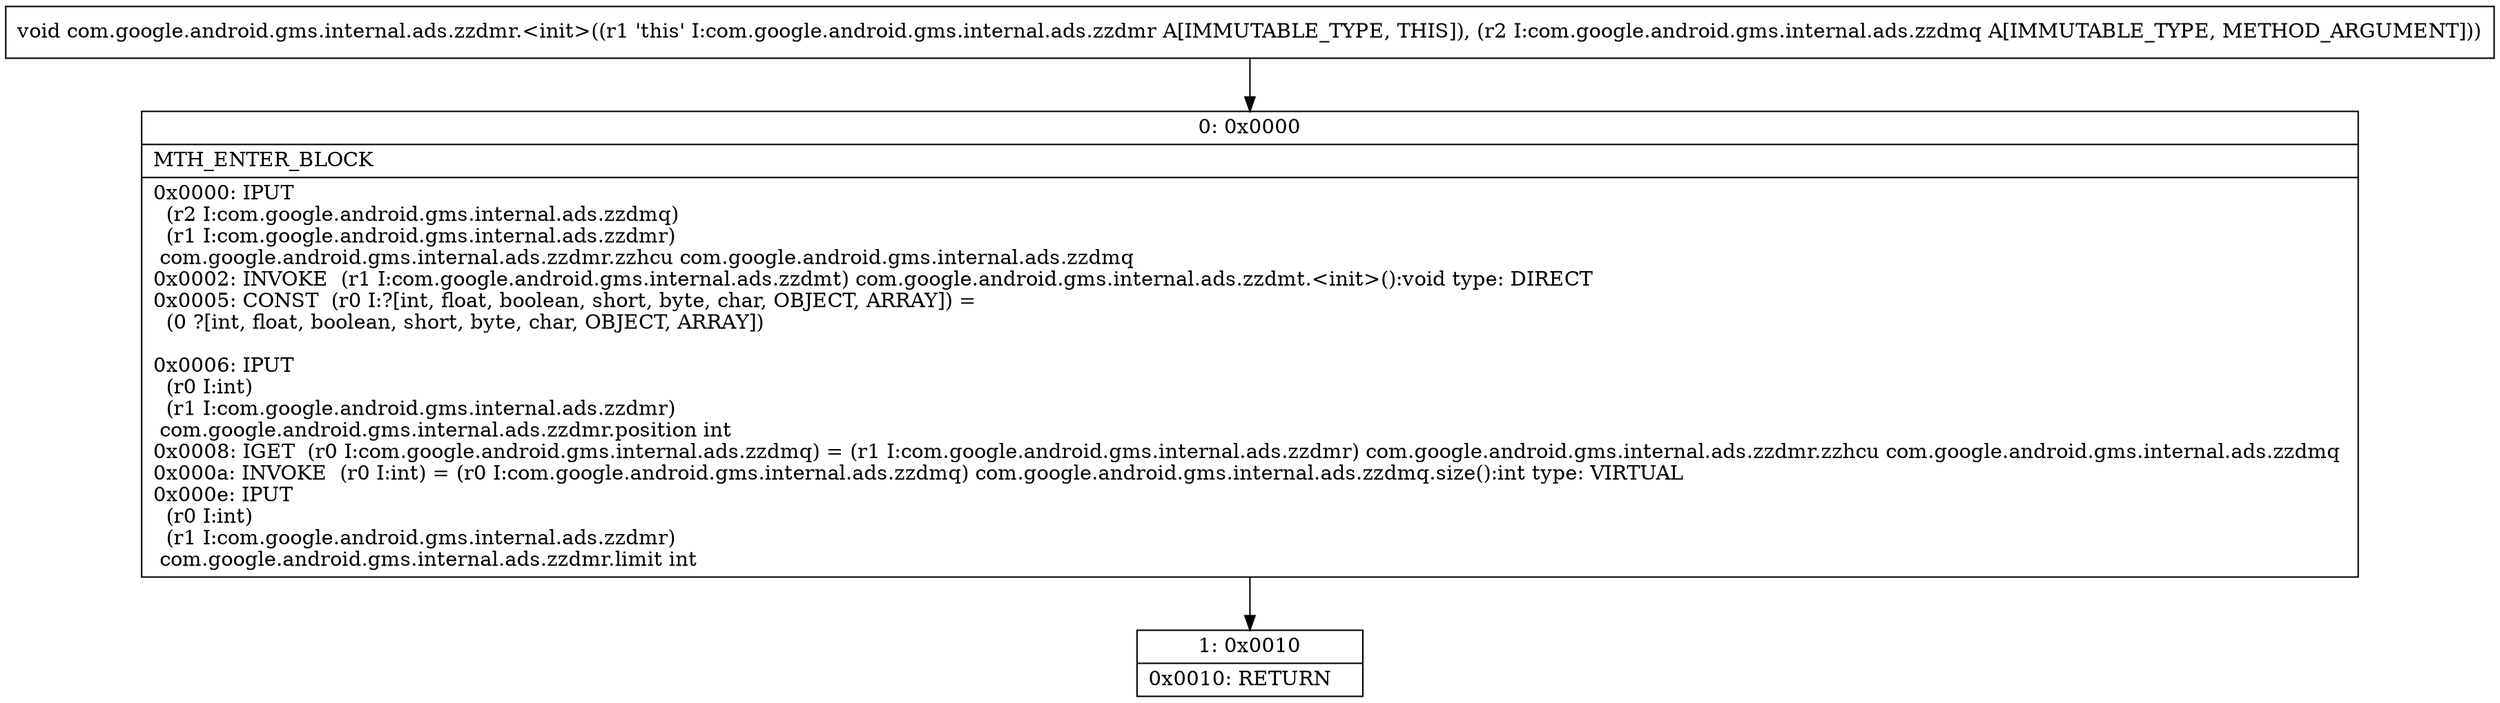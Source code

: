 digraph "CFG forcom.google.android.gms.internal.ads.zzdmr.\<init\>(Lcom\/google\/android\/gms\/internal\/ads\/zzdmq;)V" {
Node_0 [shape=record,label="{0\:\ 0x0000|MTH_ENTER_BLOCK\l|0x0000: IPUT  \l  (r2 I:com.google.android.gms.internal.ads.zzdmq)\l  (r1 I:com.google.android.gms.internal.ads.zzdmr)\l com.google.android.gms.internal.ads.zzdmr.zzhcu com.google.android.gms.internal.ads.zzdmq \l0x0002: INVOKE  (r1 I:com.google.android.gms.internal.ads.zzdmt) com.google.android.gms.internal.ads.zzdmt.\<init\>():void type: DIRECT \l0x0005: CONST  (r0 I:?[int, float, boolean, short, byte, char, OBJECT, ARRAY]) = \l  (0 ?[int, float, boolean, short, byte, char, OBJECT, ARRAY])\l \l0x0006: IPUT  \l  (r0 I:int)\l  (r1 I:com.google.android.gms.internal.ads.zzdmr)\l com.google.android.gms.internal.ads.zzdmr.position int \l0x0008: IGET  (r0 I:com.google.android.gms.internal.ads.zzdmq) = (r1 I:com.google.android.gms.internal.ads.zzdmr) com.google.android.gms.internal.ads.zzdmr.zzhcu com.google.android.gms.internal.ads.zzdmq \l0x000a: INVOKE  (r0 I:int) = (r0 I:com.google.android.gms.internal.ads.zzdmq) com.google.android.gms.internal.ads.zzdmq.size():int type: VIRTUAL \l0x000e: IPUT  \l  (r0 I:int)\l  (r1 I:com.google.android.gms.internal.ads.zzdmr)\l com.google.android.gms.internal.ads.zzdmr.limit int \l}"];
Node_1 [shape=record,label="{1\:\ 0x0010|0x0010: RETURN   \l}"];
MethodNode[shape=record,label="{void com.google.android.gms.internal.ads.zzdmr.\<init\>((r1 'this' I:com.google.android.gms.internal.ads.zzdmr A[IMMUTABLE_TYPE, THIS]), (r2 I:com.google.android.gms.internal.ads.zzdmq A[IMMUTABLE_TYPE, METHOD_ARGUMENT])) }"];
MethodNode -> Node_0;
Node_0 -> Node_1;
}

